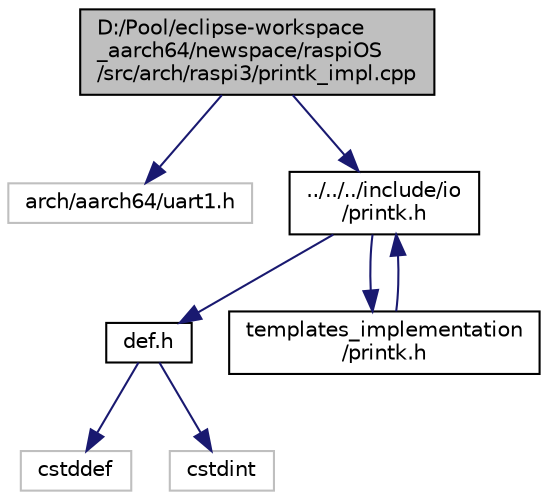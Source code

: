 digraph "D:/Pool/eclipse-workspace_aarch64/newspace/raspiOS/src/arch/raspi3/printk_impl.cpp"
{
  edge [fontname="Helvetica",fontsize="10",labelfontname="Helvetica",labelfontsize="10"];
  node [fontname="Helvetica",fontsize="10",shape=record];
  Node3126 [label="D:/Pool/eclipse-workspace\l_aarch64/newspace/raspiOS\l/src/arch/raspi3/printk_impl.cpp",height=0.2,width=0.4,color="black", fillcolor="grey75", style="filled", fontcolor="black"];
  Node3126 -> Node3127 [color="midnightblue",fontsize="10",style="solid",fontname="Helvetica"];
  Node3127 [label="arch/aarch64/uart1.h",height=0.2,width=0.4,color="grey75", fillcolor="white", style="filled"];
  Node3126 -> Node3128 [color="midnightblue",fontsize="10",style="solid",fontname="Helvetica"];
  Node3128 [label="../../../include/io\l/printk.h",height=0.2,width=0.4,color="black", fillcolor="white", style="filled",URL="$dd/d17/io_2printk_8h.html"];
  Node3128 -> Node3129 [color="midnightblue",fontsize="10",style="solid",fontname="Helvetica"];
  Node3129 [label="def.h",height=0.2,width=0.4,color="black", fillcolor="white", style="filled",URL="$d4/da4/def_8h.html"];
  Node3129 -> Node3130 [color="midnightblue",fontsize="10",style="solid",fontname="Helvetica"];
  Node3130 [label="cstddef",height=0.2,width=0.4,color="grey75", fillcolor="white", style="filled"];
  Node3129 -> Node3131 [color="midnightblue",fontsize="10",style="solid",fontname="Helvetica"];
  Node3131 [label="cstdint",height=0.2,width=0.4,color="grey75", fillcolor="white", style="filled"];
  Node3128 -> Node3132 [color="midnightblue",fontsize="10",style="solid",fontname="Helvetica"];
  Node3132 [label="templates_implementation\l/printk.h",height=0.2,width=0.4,color="black", fillcolor="white", style="filled",URL="$d7/d95/templates__implementation_2printk_8h.html"];
  Node3132 -> Node3128 [color="midnightblue",fontsize="10",style="solid",fontname="Helvetica"];
}
